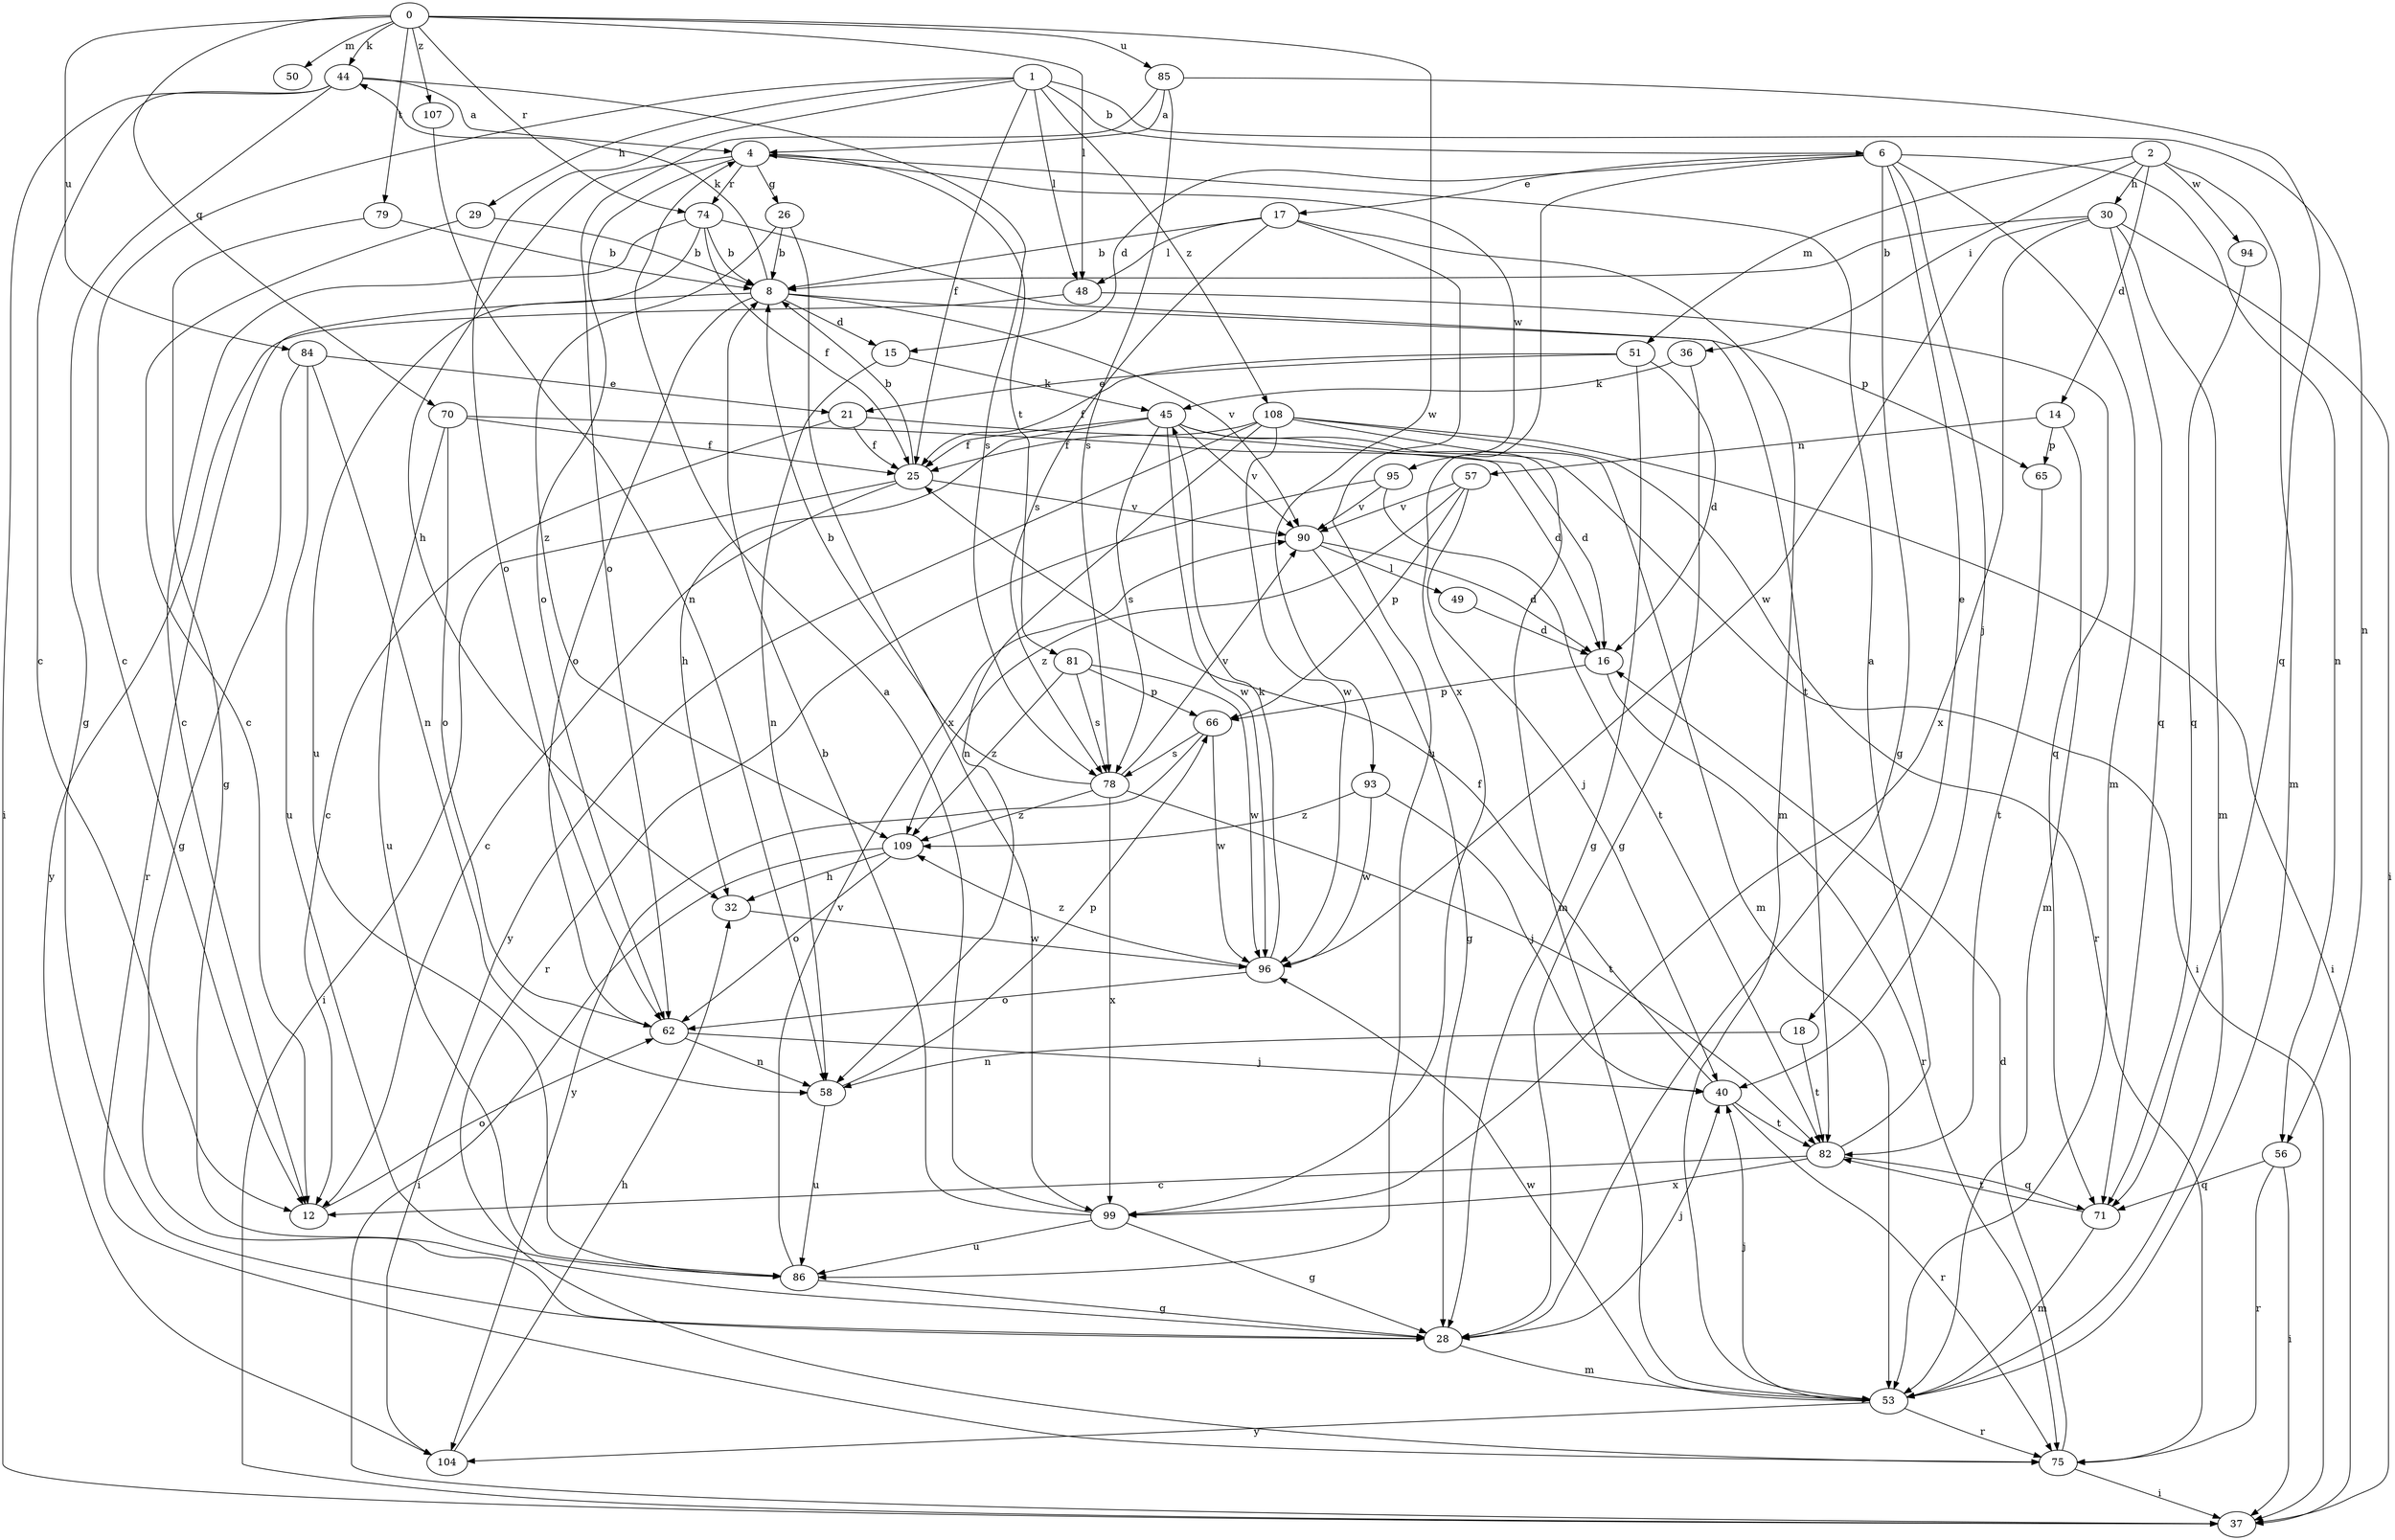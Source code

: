 strict digraph  {
0;
1;
2;
4;
6;
8;
12;
14;
15;
16;
17;
18;
21;
25;
26;
28;
29;
30;
32;
36;
37;
40;
44;
45;
48;
49;
50;
51;
53;
56;
57;
58;
62;
65;
66;
70;
71;
74;
75;
78;
79;
81;
82;
84;
85;
86;
90;
93;
94;
95;
96;
99;
104;
107;
108;
109;
0 -> 44  [label=k];
0 -> 48  [label=l];
0 -> 50  [label=m];
0 -> 70  [label=q];
0 -> 74  [label=r];
0 -> 79  [label=t];
0 -> 84  [label=u];
0 -> 85  [label=u];
0 -> 93  [label=w];
0 -> 107  [label=z];
1 -> 6  [label=b];
1 -> 12  [label=c];
1 -> 25  [label=f];
1 -> 29  [label=h];
1 -> 48  [label=l];
1 -> 56  [label=n];
1 -> 62  [label=o];
1 -> 108  [label=z];
2 -> 14  [label=d];
2 -> 30  [label=h];
2 -> 36  [label=i];
2 -> 51  [label=m];
2 -> 53  [label=m];
2 -> 94  [label=w];
4 -> 26  [label=g];
4 -> 32  [label=h];
4 -> 62  [label=o];
4 -> 74  [label=r];
4 -> 81  [label=t];
4 -> 95  [label=w];
6 -> 15  [label=d];
6 -> 17  [label=e];
6 -> 18  [label=e];
6 -> 28  [label=g];
6 -> 40  [label=j];
6 -> 53  [label=m];
6 -> 56  [label=n];
6 -> 99  [label=x];
8 -> 15  [label=d];
8 -> 44  [label=k];
8 -> 62  [label=o];
8 -> 65  [label=p];
8 -> 75  [label=r];
8 -> 90  [label=v];
12 -> 62  [label=o];
14 -> 53  [label=m];
14 -> 57  [label=n];
14 -> 65  [label=p];
15 -> 45  [label=k];
15 -> 58  [label=n];
16 -> 66  [label=p];
16 -> 75  [label=r];
17 -> 8  [label=b];
17 -> 48  [label=l];
17 -> 53  [label=m];
17 -> 78  [label=s];
17 -> 86  [label=u];
18 -> 58  [label=n];
18 -> 82  [label=t];
21 -> 12  [label=c];
21 -> 16  [label=d];
21 -> 25  [label=f];
25 -> 8  [label=b];
25 -> 12  [label=c];
25 -> 37  [label=i];
25 -> 90  [label=v];
26 -> 8  [label=b];
26 -> 99  [label=x];
26 -> 109  [label=z];
28 -> 40  [label=j];
28 -> 53  [label=m];
29 -> 8  [label=b];
29 -> 12  [label=c];
30 -> 8  [label=b];
30 -> 37  [label=i];
30 -> 53  [label=m];
30 -> 71  [label=q];
30 -> 96  [label=w];
30 -> 99  [label=x];
32 -> 96  [label=w];
36 -> 28  [label=g];
36 -> 45  [label=k];
40 -> 25  [label=f];
40 -> 75  [label=r];
40 -> 82  [label=t];
44 -> 4  [label=a];
44 -> 12  [label=c];
44 -> 28  [label=g];
44 -> 37  [label=i];
44 -> 78  [label=s];
45 -> 25  [label=f];
45 -> 32  [label=h];
45 -> 37  [label=i];
45 -> 53  [label=m];
45 -> 78  [label=s];
45 -> 90  [label=v];
45 -> 96  [label=w];
48 -> 71  [label=q];
48 -> 104  [label=y];
49 -> 16  [label=d];
51 -> 16  [label=d];
51 -> 21  [label=e];
51 -> 25  [label=f];
51 -> 28  [label=g];
53 -> 40  [label=j];
53 -> 75  [label=r];
53 -> 96  [label=w];
53 -> 104  [label=y];
56 -> 37  [label=i];
56 -> 71  [label=q];
56 -> 75  [label=r];
57 -> 40  [label=j];
57 -> 66  [label=p];
57 -> 90  [label=v];
57 -> 109  [label=z];
58 -> 66  [label=p];
58 -> 86  [label=u];
62 -> 40  [label=j];
62 -> 58  [label=n];
65 -> 82  [label=t];
66 -> 78  [label=s];
66 -> 96  [label=w];
66 -> 104  [label=y];
70 -> 16  [label=d];
70 -> 25  [label=f];
70 -> 62  [label=o];
70 -> 86  [label=u];
71 -> 53  [label=m];
71 -> 82  [label=t];
74 -> 8  [label=b];
74 -> 12  [label=c];
74 -> 25  [label=f];
74 -> 82  [label=t];
74 -> 86  [label=u];
75 -> 16  [label=d];
75 -> 37  [label=i];
78 -> 8  [label=b];
78 -> 82  [label=t];
78 -> 90  [label=v];
78 -> 99  [label=x];
78 -> 109  [label=z];
79 -> 8  [label=b];
79 -> 28  [label=g];
81 -> 66  [label=p];
81 -> 78  [label=s];
81 -> 96  [label=w];
81 -> 109  [label=z];
82 -> 4  [label=a];
82 -> 12  [label=c];
82 -> 71  [label=q];
82 -> 99  [label=x];
84 -> 21  [label=e];
84 -> 28  [label=g];
84 -> 58  [label=n];
84 -> 86  [label=u];
85 -> 4  [label=a];
85 -> 62  [label=o];
85 -> 71  [label=q];
85 -> 78  [label=s];
86 -> 28  [label=g];
86 -> 90  [label=v];
90 -> 16  [label=d];
90 -> 28  [label=g];
90 -> 49  [label=l];
93 -> 40  [label=j];
93 -> 96  [label=w];
93 -> 109  [label=z];
94 -> 71  [label=q];
95 -> 75  [label=r];
95 -> 82  [label=t];
95 -> 90  [label=v];
96 -> 45  [label=k];
96 -> 62  [label=o];
96 -> 109  [label=z];
99 -> 4  [label=a];
99 -> 8  [label=b];
99 -> 28  [label=g];
99 -> 86  [label=u];
104 -> 32  [label=h];
107 -> 58  [label=n];
108 -> 25  [label=f];
108 -> 37  [label=i];
108 -> 53  [label=m];
108 -> 58  [label=n];
108 -> 75  [label=r];
108 -> 96  [label=w];
108 -> 104  [label=y];
109 -> 32  [label=h];
109 -> 37  [label=i];
109 -> 62  [label=o];
}
